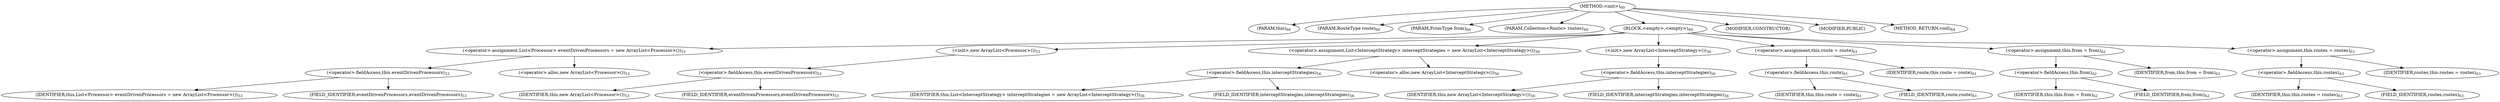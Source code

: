 digraph "&lt;init&gt;" {  
"83" [label = <(METHOD,&lt;init&gt;)<SUB>60</SUB>> ]
"4" [label = <(PARAM,this)<SUB>60</SUB>> ]
"84" [label = <(PARAM,RouteType route)<SUB>60</SUB>> ]
"85" [label = <(PARAM,FromType from)<SUB>60</SUB>> ]
"86" [label = <(PARAM,Collection&lt;Route&gt; routes)<SUB>60</SUB>> ]
"87" [label = <(BLOCK,&lt;empty&gt;,&lt;empty&gt;)<SUB>60</SUB>> ]
"88" [label = <(&lt;operator&gt;.assignment,List&lt;Processor&gt; eventDrivenProcessors = new ArrayList&lt;Processor&gt;())<SUB>53</SUB>> ]
"89" [label = <(&lt;operator&gt;.fieldAccess,this.eventDrivenProcessors)<SUB>53</SUB>> ]
"90" [label = <(IDENTIFIER,this,List&lt;Processor&gt; eventDrivenProcessors = new ArrayList&lt;Processor&gt;())<SUB>53</SUB>> ]
"91" [label = <(FIELD_IDENTIFIER,eventDrivenProcessors,eventDrivenProcessors)<SUB>53</SUB>> ]
"92" [label = <(&lt;operator&gt;.alloc,new ArrayList&lt;Processor&gt;())<SUB>53</SUB>> ]
"93" [label = <(&lt;init&gt;,new ArrayList&lt;Processor&gt;())<SUB>53</SUB>> ]
"94" [label = <(&lt;operator&gt;.fieldAccess,this.eventDrivenProcessors)<SUB>53</SUB>> ]
"95" [label = <(IDENTIFIER,this,new ArrayList&lt;Processor&gt;())<SUB>53</SUB>> ]
"96" [label = <(FIELD_IDENTIFIER,eventDrivenProcessors,eventDrivenProcessors)<SUB>53</SUB>> ]
"97" [label = <(&lt;operator&gt;.assignment,List&lt;InterceptStrategy&gt; interceptStrategies = new ArrayList&lt;InterceptStrategy&gt;())<SUB>56</SUB>> ]
"98" [label = <(&lt;operator&gt;.fieldAccess,this.interceptStrategies)<SUB>56</SUB>> ]
"99" [label = <(IDENTIFIER,this,List&lt;InterceptStrategy&gt; interceptStrategies = new ArrayList&lt;InterceptStrategy&gt;())<SUB>56</SUB>> ]
"100" [label = <(FIELD_IDENTIFIER,interceptStrategies,interceptStrategies)<SUB>56</SUB>> ]
"101" [label = <(&lt;operator&gt;.alloc,new ArrayList&lt;InterceptStrategy&gt;())<SUB>56</SUB>> ]
"102" [label = <(&lt;init&gt;,new ArrayList&lt;InterceptStrategy&gt;())<SUB>56</SUB>> ]
"103" [label = <(&lt;operator&gt;.fieldAccess,this.interceptStrategies)<SUB>56</SUB>> ]
"104" [label = <(IDENTIFIER,this,new ArrayList&lt;InterceptStrategy&gt;())<SUB>56</SUB>> ]
"105" [label = <(FIELD_IDENTIFIER,interceptStrategies,interceptStrategies)<SUB>56</SUB>> ]
"106" [label = <(&lt;operator&gt;.assignment,this.route = route)<SUB>61</SUB>> ]
"107" [label = <(&lt;operator&gt;.fieldAccess,this.route)<SUB>61</SUB>> ]
"3" [label = <(IDENTIFIER,this,this.route = route)<SUB>61</SUB>> ]
"108" [label = <(FIELD_IDENTIFIER,route,route)<SUB>61</SUB>> ]
"109" [label = <(IDENTIFIER,route,this.route = route)<SUB>61</SUB>> ]
"110" [label = <(&lt;operator&gt;.assignment,this.from = from)<SUB>62</SUB>> ]
"111" [label = <(&lt;operator&gt;.fieldAccess,this.from)<SUB>62</SUB>> ]
"5" [label = <(IDENTIFIER,this,this.from = from)<SUB>62</SUB>> ]
"112" [label = <(FIELD_IDENTIFIER,from,from)<SUB>62</SUB>> ]
"113" [label = <(IDENTIFIER,from,this.from = from)<SUB>62</SUB>> ]
"114" [label = <(&lt;operator&gt;.assignment,this.routes = routes)<SUB>63</SUB>> ]
"115" [label = <(&lt;operator&gt;.fieldAccess,this.routes)<SUB>63</SUB>> ]
"6" [label = <(IDENTIFIER,this,this.routes = routes)<SUB>63</SUB>> ]
"116" [label = <(FIELD_IDENTIFIER,routes,routes)<SUB>63</SUB>> ]
"117" [label = <(IDENTIFIER,routes,this.routes = routes)<SUB>63</SUB>> ]
"118" [label = <(MODIFIER,CONSTRUCTOR)> ]
"119" [label = <(MODIFIER,PUBLIC)> ]
"120" [label = <(METHOD_RETURN,void)<SUB>64</SUB>> ]
  "83" -> "4" 
  "83" -> "84" 
  "83" -> "85" 
  "83" -> "86" 
  "83" -> "87" 
  "83" -> "118" 
  "83" -> "119" 
  "83" -> "120" 
  "87" -> "88" 
  "87" -> "93" 
  "87" -> "97" 
  "87" -> "102" 
  "87" -> "106" 
  "87" -> "110" 
  "87" -> "114" 
  "88" -> "89" 
  "88" -> "92" 
  "89" -> "90" 
  "89" -> "91" 
  "93" -> "94" 
  "94" -> "95" 
  "94" -> "96" 
  "97" -> "98" 
  "97" -> "101" 
  "98" -> "99" 
  "98" -> "100" 
  "102" -> "103" 
  "103" -> "104" 
  "103" -> "105" 
  "106" -> "107" 
  "106" -> "109" 
  "107" -> "3" 
  "107" -> "108" 
  "110" -> "111" 
  "110" -> "113" 
  "111" -> "5" 
  "111" -> "112" 
  "114" -> "115" 
  "114" -> "117" 
  "115" -> "6" 
  "115" -> "116" 
}
